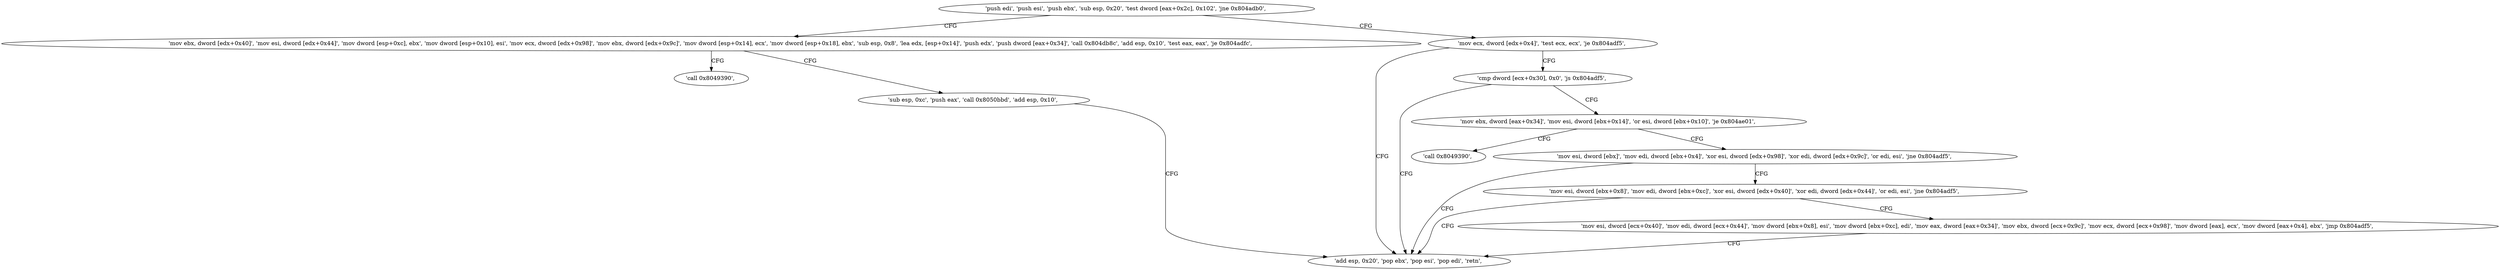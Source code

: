 digraph "func" {
"134524214" [label = "'push edi', 'push esi', 'push ebx', 'sub esp, 0x20', 'test dword [eax+0x2c], 0x102', 'jne 0x804adb0', " ]
"134524336" [label = "'mov ebx, dword [edx+0x40]', 'mov esi, dword [edx+0x44]', 'mov dword [esp+0xc], ebx', 'mov dword [esp+0x10], esi', 'mov ecx, dword [edx+0x98]', 'mov ebx, dword [edx+0x9c]', 'mov dword [esp+0x14], ecx', 'mov dword [esp+0x18], ebx', 'sub esp, 0x8', 'lea edx, [esp+0x14]', 'push edx', 'push dword [eax+0x34]', 'call 0x804db8c', 'add esp, 0x10', 'test eax, eax', 'je 0x804adfc', " ]
"134524229" [label = "'mov ecx, dword [edx+0x4]', 'test ecx, ecx', 'je 0x804adf5', " ]
"134524412" [label = "'call 0x8049390', " ]
"134524393" [label = "'sub esp, 0xc', 'push eax', 'call 0x8050bbd', 'add esp, 0x10', " ]
"134524405" [label = "'add esp, 0x20', 'pop ebx', 'pop esi', 'pop edi', 'retn', " ]
"134524240" [label = "'cmp dword [ecx+0x30], 0x0', 'js 0x804adf5', " ]
"134524250" [label = "'mov ebx, dword [eax+0x34]', 'mov esi, dword [ebx+0x14]', 'or esi, dword [ebx+0x10]', 'je 0x804ae01', " ]
"134524417" [label = "'call 0x8049390', " ]
"134524265" [label = "'mov esi, dword [ebx]', 'mov edi, dword [ebx+0x4]', 'xor esi, dword [edx+0x98]', 'xor edi, dword [edx+0x9c]', 'or edi, esi', 'jne 0x804adf5', " ]
"134524286" [label = "'mov esi, dword [ebx+0x8]', 'mov edi, dword [ebx+0xc]', 'xor esi, dword [edx+0x40]', 'xor edi, dword [edx+0x44]', 'or edi, esi', 'jne 0x804adf5', " ]
"134524302" [label = "'mov esi, dword [ecx+0x40]', 'mov edi, dword [ecx+0x44]', 'mov dword [ebx+0x8], esi', 'mov dword [ebx+0xc], edi', 'mov eax, dword [eax+0x34]', 'mov ebx, dword [ecx+0x9c]', 'mov ecx, dword [ecx+0x98]', 'mov dword [eax], ecx', 'mov dword [eax+0x4], ebx', 'jmp 0x804adf5', " ]
"134524214" -> "134524336" [ label = "CFG" ]
"134524214" -> "134524229" [ label = "CFG" ]
"134524336" -> "134524412" [ label = "CFG" ]
"134524336" -> "134524393" [ label = "CFG" ]
"134524229" -> "134524405" [ label = "CFG" ]
"134524229" -> "134524240" [ label = "CFG" ]
"134524393" -> "134524405" [ label = "CFG" ]
"134524240" -> "134524405" [ label = "CFG" ]
"134524240" -> "134524250" [ label = "CFG" ]
"134524250" -> "134524417" [ label = "CFG" ]
"134524250" -> "134524265" [ label = "CFG" ]
"134524265" -> "134524405" [ label = "CFG" ]
"134524265" -> "134524286" [ label = "CFG" ]
"134524286" -> "134524405" [ label = "CFG" ]
"134524286" -> "134524302" [ label = "CFG" ]
"134524302" -> "134524405" [ label = "CFG" ]
}
